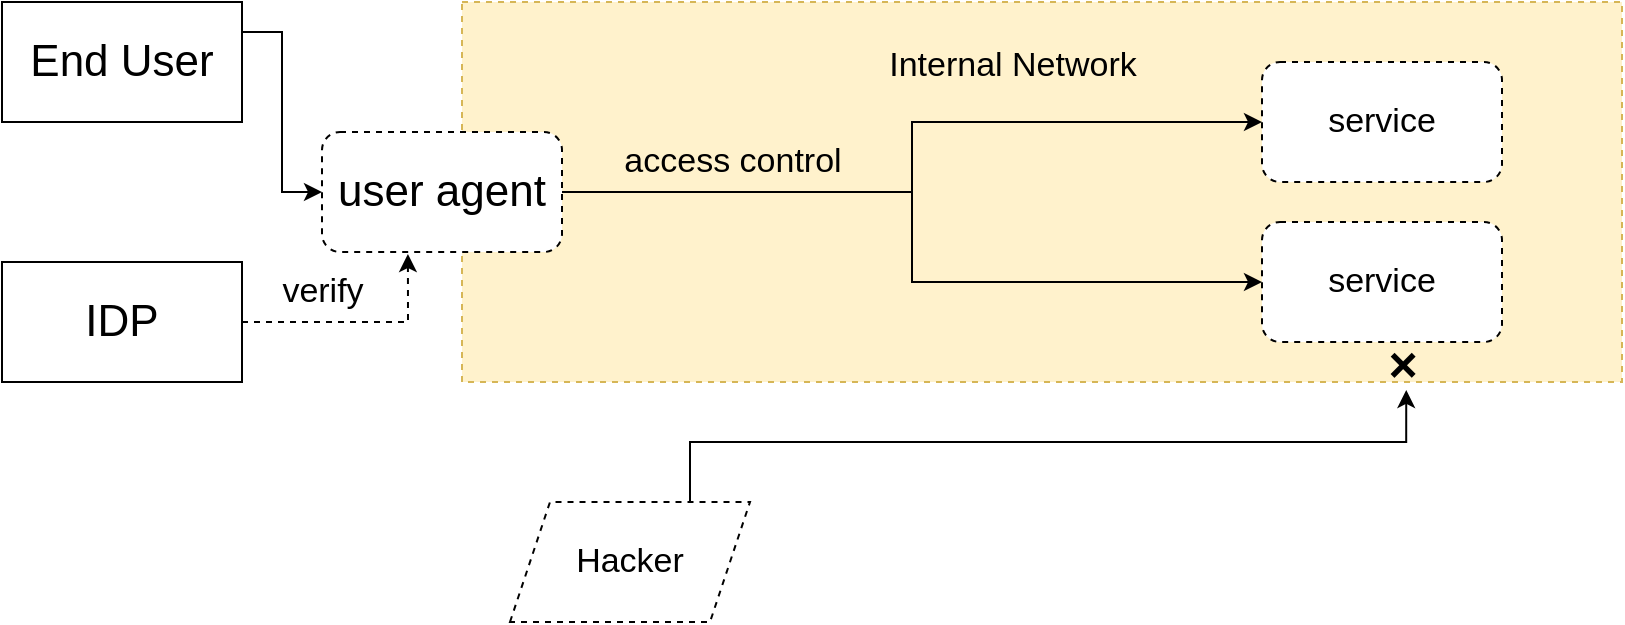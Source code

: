 <mxfile version="20.8.21" type="github">
  <diagram name="第 1 页" id="6njOARlxGQ-njRbcZbbK">
    <mxGraphModel dx="1434" dy="756" grid="1" gridSize="10" guides="1" tooltips="1" connect="1" arrows="1" fold="1" page="1" pageScale="1" pageWidth="827" pageHeight="1169" math="0" shadow="0">
      <root>
        <mxCell id="0" />
        <mxCell id="1" parent="0" />
        <mxCell id="JpbVMhpuoLtaMXXgkEkl-9" style="edgeStyle=orthogonalEdgeStyle;rounded=0;orthogonalLoop=1;jettySize=auto;html=1;exitX=1;exitY=0.25;exitDx=0;exitDy=0;entryX=0;entryY=0.5;entryDx=0;entryDy=0;fontSize=17;" edge="1" parent="1" source="JpbVMhpuoLtaMXXgkEkl-1" target="JpbVMhpuoLtaMXXgkEkl-5">
          <mxGeometry relative="1" as="geometry" />
        </mxCell>
        <mxCell id="JpbVMhpuoLtaMXXgkEkl-1" value="&lt;font style=&quot;font-size: 22px;&quot;&gt;End User&lt;/font&gt;" style="rounded=0;whiteSpace=wrap;html=1;" vertex="1" parent="1">
          <mxGeometry x="160" y="150" width="120" height="60" as="geometry" />
        </mxCell>
        <mxCell id="JpbVMhpuoLtaMXXgkEkl-3" value="" style="rounded=0;whiteSpace=wrap;html=1;dashed=1;fillColor=#fff2cc;strokeColor=#d6b656;" vertex="1" parent="1">
          <mxGeometry x="390" y="150" width="580" height="190" as="geometry" />
        </mxCell>
        <mxCell id="JpbVMhpuoLtaMXXgkEkl-10" style="edgeStyle=orthogonalEdgeStyle;rounded=0;orthogonalLoop=1;jettySize=auto;html=1;exitX=1;exitY=0.5;exitDx=0;exitDy=0;entryX=0.358;entryY=1.017;entryDx=0;entryDy=0;entryPerimeter=0;fontSize=17;dashed=1;" edge="1" parent="1" source="JpbVMhpuoLtaMXXgkEkl-4" target="JpbVMhpuoLtaMXXgkEkl-5">
          <mxGeometry relative="1" as="geometry" />
        </mxCell>
        <mxCell id="JpbVMhpuoLtaMXXgkEkl-4" value="&lt;font style=&quot;font-size: 22px;&quot;&gt;IDP&lt;/font&gt;" style="rounded=0;whiteSpace=wrap;html=1;" vertex="1" parent="1">
          <mxGeometry x="160" y="280" width="120" height="60" as="geometry" />
        </mxCell>
        <mxCell id="JpbVMhpuoLtaMXXgkEkl-11" style="edgeStyle=orthogonalEdgeStyle;rounded=0;orthogonalLoop=1;jettySize=auto;html=1;exitX=1;exitY=0.5;exitDx=0;exitDy=0;entryX=0;entryY=0.5;entryDx=0;entryDy=0;fontSize=17;" edge="1" parent="1" source="JpbVMhpuoLtaMXXgkEkl-5" target="JpbVMhpuoLtaMXXgkEkl-7">
          <mxGeometry relative="1" as="geometry" />
        </mxCell>
        <mxCell id="JpbVMhpuoLtaMXXgkEkl-13" style="edgeStyle=orthogonalEdgeStyle;rounded=0;orthogonalLoop=1;jettySize=auto;html=1;exitX=1;exitY=0.5;exitDx=0;exitDy=0;entryX=0;entryY=0.5;entryDx=0;entryDy=0;fontSize=17;" edge="1" parent="1" source="JpbVMhpuoLtaMXXgkEkl-5" target="JpbVMhpuoLtaMXXgkEkl-12">
          <mxGeometry relative="1" as="geometry" />
        </mxCell>
        <mxCell id="JpbVMhpuoLtaMXXgkEkl-5" value="user agent" style="rounded=1;whiteSpace=wrap;html=1;dashed=1;fontSize=22;" vertex="1" parent="1">
          <mxGeometry x="320" y="215" width="120" height="60" as="geometry" />
        </mxCell>
        <mxCell id="JpbVMhpuoLtaMXXgkEkl-6" value="&lt;font style=&quot;font-size: 17px;&quot;&gt;Internal Network&lt;/font&gt;" style="text;html=1;align=center;verticalAlign=middle;resizable=0;points=[];autosize=1;strokeColor=none;fillColor=none;fontSize=22;" vertex="1" parent="1">
          <mxGeometry x="590" y="160" width="150" height="40" as="geometry" />
        </mxCell>
        <mxCell id="JpbVMhpuoLtaMXXgkEkl-7" value="service" style="rounded=1;whiteSpace=wrap;html=1;dashed=1;fontSize=17;" vertex="1" parent="1">
          <mxGeometry x="790" y="180" width="120" height="60" as="geometry" />
        </mxCell>
        <mxCell id="JpbVMhpuoLtaMXXgkEkl-12" value="service" style="rounded=1;whiteSpace=wrap;html=1;dashed=1;fontSize=17;" vertex="1" parent="1">
          <mxGeometry x="790" y="260" width="120" height="60" as="geometry" />
        </mxCell>
        <mxCell id="JpbVMhpuoLtaMXXgkEkl-14" value="verify" style="text;html=1;align=center;verticalAlign=middle;resizable=0;points=[];autosize=1;strokeColor=none;fillColor=none;fontSize=17;" vertex="1" parent="1">
          <mxGeometry x="290" y="280" width="60" height="30" as="geometry" />
        </mxCell>
        <mxCell id="JpbVMhpuoLtaMXXgkEkl-15" value="access control" style="text;html=1;align=center;verticalAlign=middle;resizable=0;points=[];autosize=1;strokeColor=none;fillColor=none;fontSize=17;" vertex="1" parent="1">
          <mxGeometry x="460" y="215" width="130" height="30" as="geometry" />
        </mxCell>
        <mxCell id="JpbVMhpuoLtaMXXgkEkl-19" style="edgeStyle=orthogonalEdgeStyle;rounded=0;orthogonalLoop=1;jettySize=auto;html=1;exitX=0.75;exitY=0;exitDx=0;exitDy=0;entryX=0.814;entryY=1.021;entryDx=0;entryDy=0;entryPerimeter=0;fontSize=17;" edge="1" parent="1" source="JpbVMhpuoLtaMXXgkEkl-16" target="JpbVMhpuoLtaMXXgkEkl-3">
          <mxGeometry relative="1" as="geometry" />
        </mxCell>
        <mxCell id="JpbVMhpuoLtaMXXgkEkl-16" value="Hacker" style="shape=parallelogram;perimeter=parallelogramPerimeter;whiteSpace=wrap;html=1;fixedSize=1;dashed=1;fontSize=17;" vertex="1" parent="1">
          <mxGeometry x="414" y="400" width="120" height="60" as="geometry" />
        </mxCell>
        <mxCell id="JpbVMhpuoLtaMXXgkEkl-20" value="&lt;font style=&quot;font-size: 25px;&quot;&gt;&lt;b&gt;×&lt;/b&gt;&lt;/font&gt;" style="text;html=1;align=center;verticalAlign=middle;resizable=0;points=[];autosize=1;strokeColor=none;fillColor=none;fontSize=17;" vertex="1" parent="1">
          <mxGeometry x="840" y="310" width="40" height="40" as="geometry" />
        </mxCell>
      </root>
    </mxGraphModel>
  </diagram>
</mxfile>
